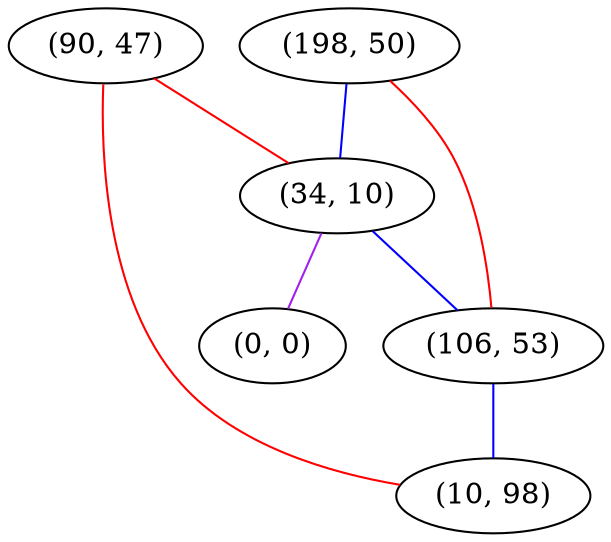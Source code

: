 graph "" {
"(90, 47)";
"(198, 50)";
"(34, 10)";
"(106, 53)";
"(0, 0)";
"(10, 98)";
"(90, 47)" -- "(34, 10)"  [color=red, key=0, weight=1];
"(90, 47)" -- "(10, 98)"  [color=red, key=0, weight=1];
"(198, 50)" -- "(106, 53)"  [color=red, key=0, weight=1];
"(198, 50)" -- "(34, 10)"  [color=blue, key=0, weight=3];
"(34, 10)" -- "(106, 53)"  [color=blue, key=0, weight=3];
"(34, 10)" -- "(0, 0)"  [color=purple, key=0, weight=4];
"(106, 53)" -- "(10, 98)"  [color=blue, key=0, weight=3];
}
